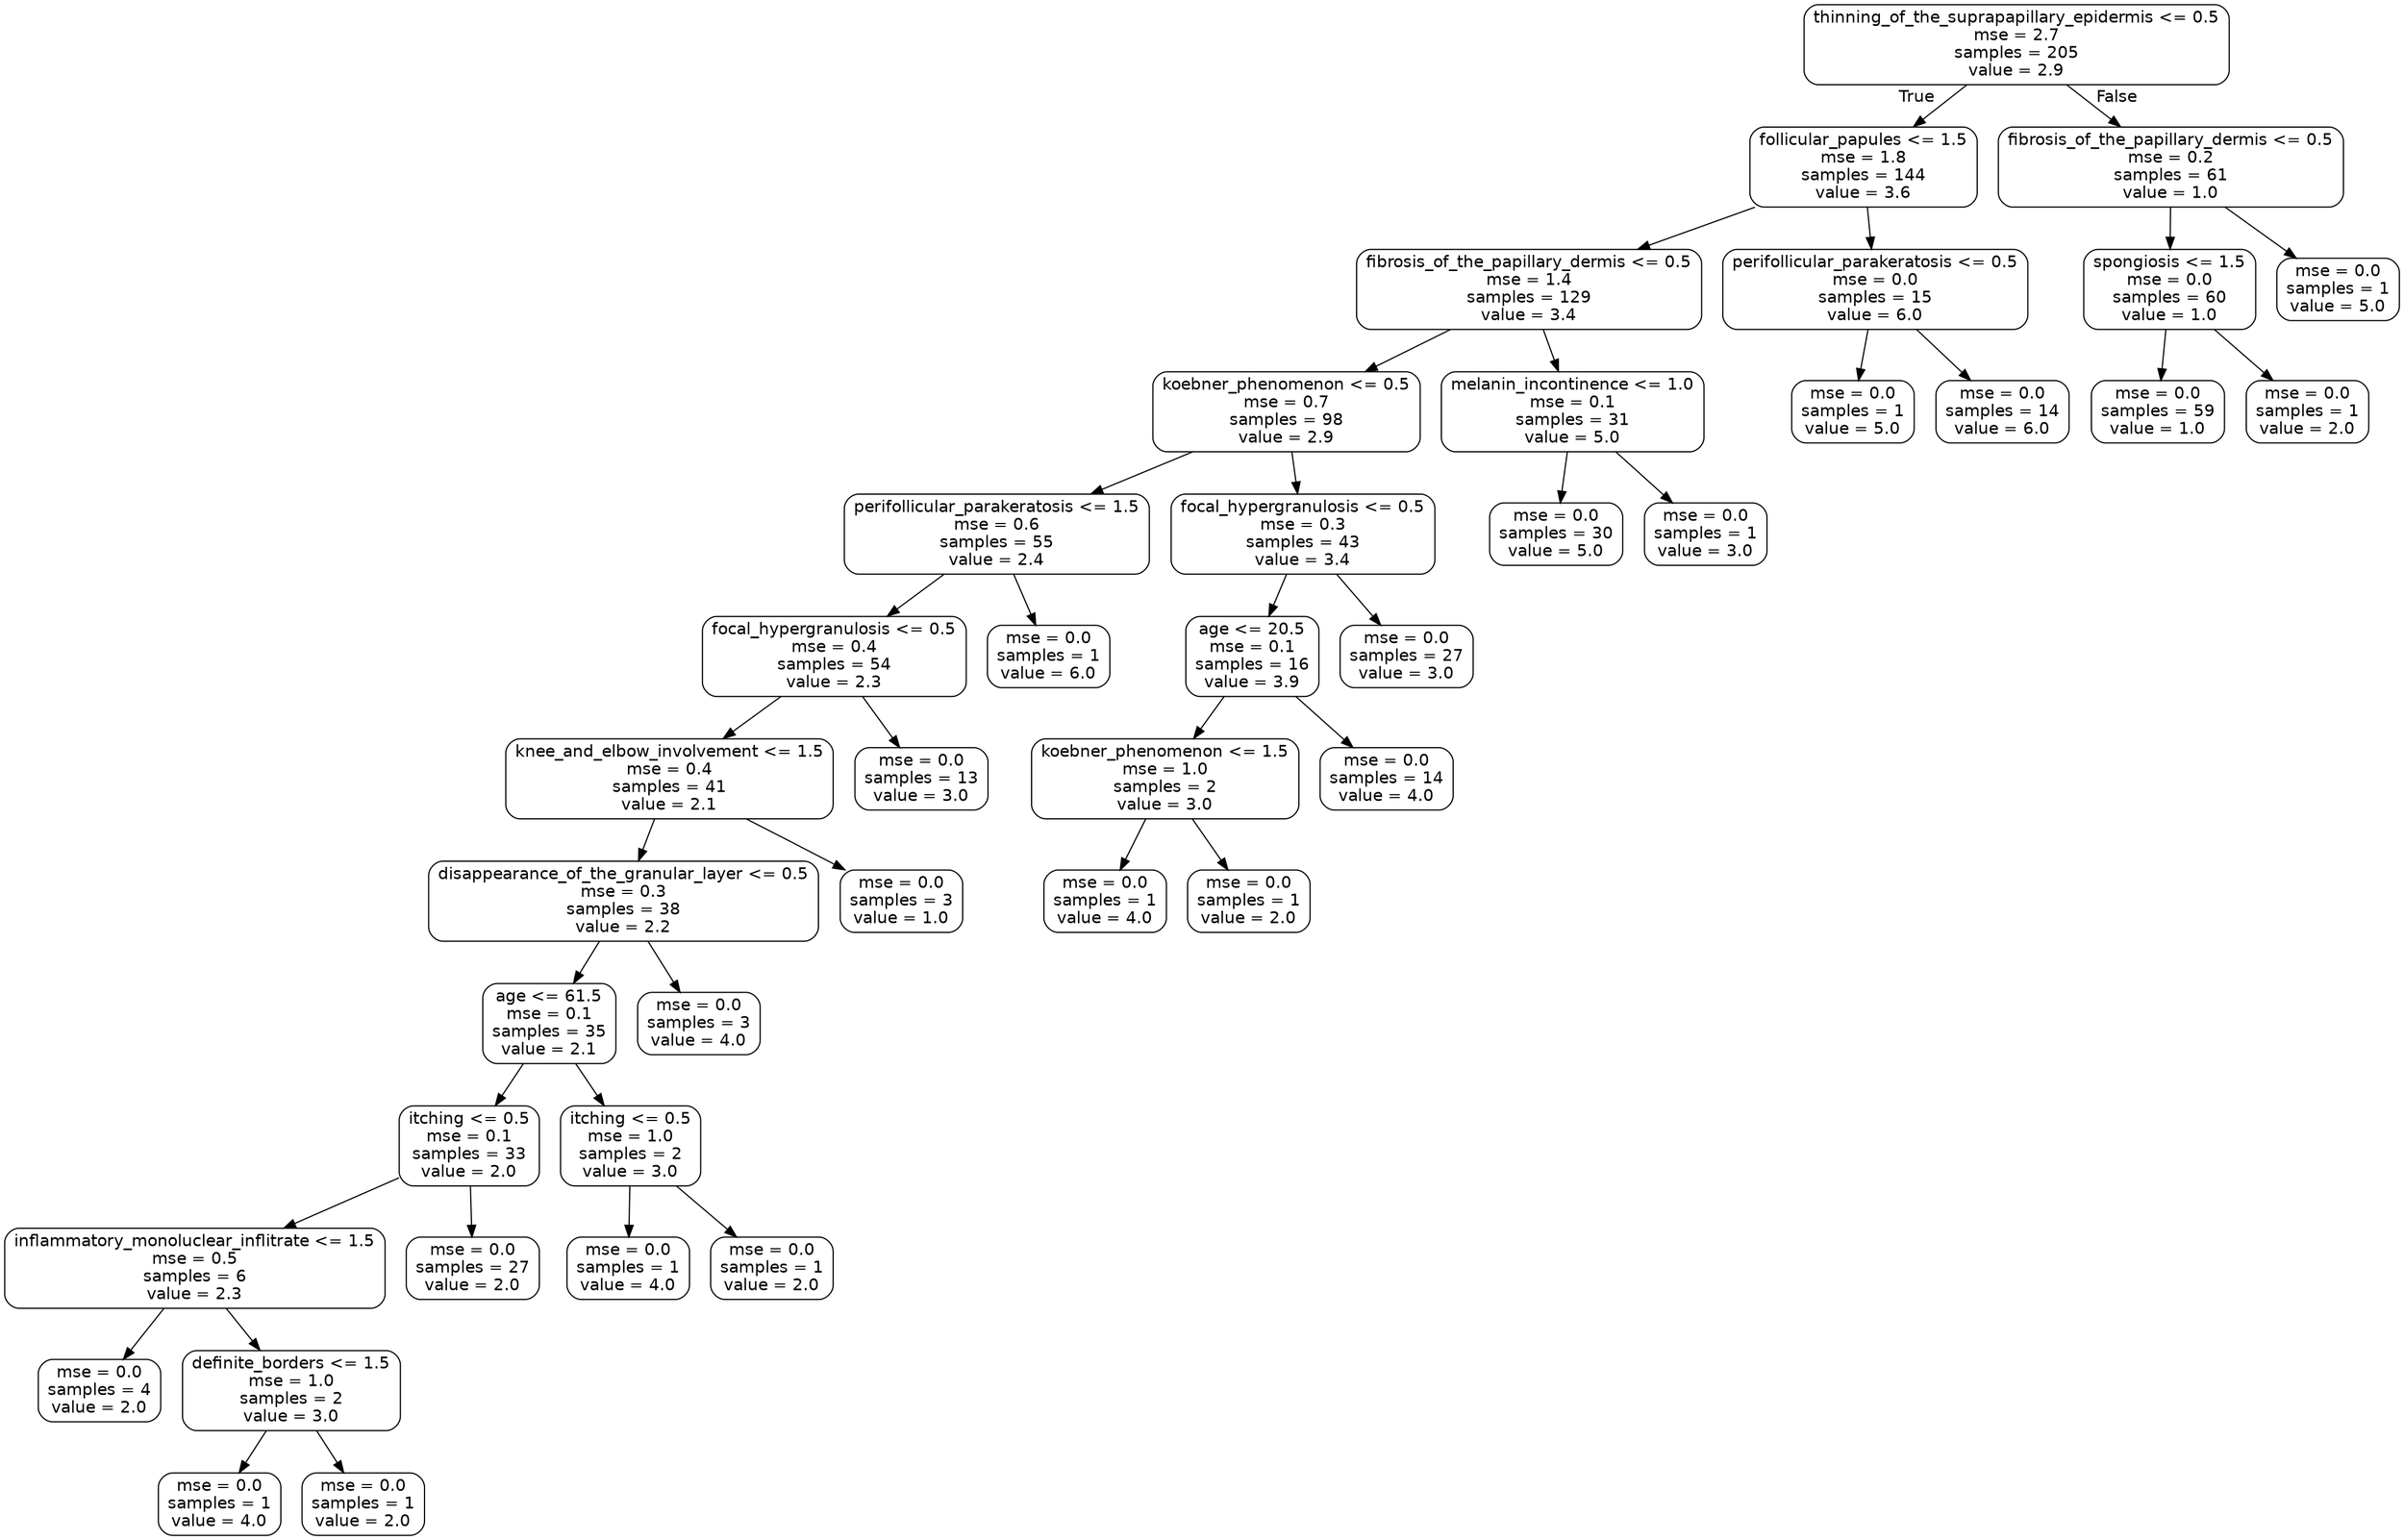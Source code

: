 digraph Tree {
node [shape=box, style="rounded", color="black", fontname=helvetica] ;
edge [fontname=helvetica] ;
0 [label="thinning_of_the_suprapapillary_epidermis <= 0.5\nmse = 2.7\nsamples = 205\nvalue = 2.9"] ;
1 [label="follicular_papules <= 1.5\nmse = 1.8\nsamples = 144\nvalue = 3.6"] ;
0 -> 1 [labeldistance=2.5, labelangle=45, headlabel="True"] ;
2 [label="fibrosis_of_the_papillary_dermis <= 0.5\nmse = 1.4\nsamples = 129\nvalue = 3.4"] ;
1 -> 2 ;
3 [label="koebner_phenomenon <= 0.5\nmse = 0.7\nsamples = 98\nvalue = 2.9"] ;
2 -> 3 ;
4 [label="perifollicular_parakeratosis <= 1.5\nmse = 0.6\nsamples = 55\nvalue = 2.4"] ;
3 -> 4 ;
5 [label="focal_hypergranulosis <= 0.5\nmse = 0.4\nsamples = 54\nvalue = 2.3"] ;
4 -> 5 ;
6 [label="knee_and_elbow_involvement <= 1.5\nmse = 0.4\nsamples = 41\nvalue = 2.1"] ;
5 -> 6 ;
7 [label="disappearance_of_the_granular_layer <= 0.5\nmse = 0.3\nsamples = 38\nvalue = 2.2"] ;
6 -> 7 ;
8 [label="age <= 61.5\nmse = 0.1\nsamples = 35\nvalue = 2.1"] ;
7 -> 8 ;
9 [label="itching <= 0.5\nmse = 0.1\nsamples = 33\nvalue = 2.0"] ;
8 -> 9 ;
10 [label="inflammatory_monoluclear_inflitrate <= 1.5\nmse = 0.5\nsamples = 6\nvalue = 2.3"] ;
9 -> 10 ;
11 [label="mse = 0.0\nsamples = 4\nvalue = 2.0"] ;
10 -> 11 ;
12 [label="definite_borders <= 1.5\nmse = 1.0\nsamples = 2\nvalue = 3.0"] ;
10 -> 12 ;
13 [label="mse = 0.0\nsamples = 1\nvalue = 4.0"] ;
12 -> 13 ;
14 [label="mse = 0.0\nsamples = 1\nvalue = 2.0"] ;
12 -> 14 ;
15 [label="mse = 0.0\nsamples = 27\nvalue = 2.0"] ;
9 -> 15 ;
16 [label="itching <= 0.5\nmse = 1.0\nsamples = 2\nvalue = 3.0"] ;
8 -> 16 ;
17 [label="mse = 0.0\nsamples = 1\nvalue = 4.0"] ;
16 -> 17 ;
18 [label="mse = 0.0\nsamples = 1\nvalue = 2.0"] ;
16 -> 18 ;
19 [label="mse = 0.0\nsamples = 3\nvalue = 4.0"] ;
7 -> 19 ;
20 [label="mse = 0.0\nsamples = 3\nvalue = 1.0"] ;
6 -> 20 ;
21 [label="mse = 0.0\nsamples = 13\nvalue = 3.0"] ;
5 -> 21 ;
22 [label="mse = 0.0\nsamples = 1\nvalue = 6.0"] ;
4 -> 22 ;
23 [label="focal_hypergranulosis <= 0.5\nmse = 0.3\nsamples = 43\nvalue = 3.4"] ;
3 -> 23 ;
24 [label="age <= 20.5\nmse = 0.1\nsamples = 16\nvalue = 3.9"] ;
23 -> 24 ;
25 [label="koebner_phenomenon <= 1.5\nmse = 1.0\nsamples = 2\nvalue = 3.0"] ;
24 -> 25 ;
26 [label="mse = 0.0\nsamples = 1\nvalue = 4.0"] ;
25 -> 26 ;
27 [label="mse = 0.0\nsamples = 1\nvalue = 2.0"] ;
25 -> 27 ;
28 [label="mse = 0.0\nsamples = 14\nvalue = 4.0"] ;
24 -> 28 ;
29 [label="mse = 0.0\nsamples = 27\nvalue = 3.0"] ;
23 -> 29 ;
30 [label="melanin_incontinence <= 1.0\nmse = 0.1\nsamples = 31\nvalue = 5.0"] ;
2 -> 30 ;
31 [label="mse = 0.0\nsamples = 30\nvalue = 5.0"] ;
30 -> 31 ;
32 [label="mse = 0.0\nsamples = 1\nvalue = 3.0"] ;
30 -> 32 ;
33 [label="perifollicular_parakeratosis <= 0.5\nmse = 0.0\nsamples = 15\nvalue = 6.0"] ;
1 -> 33 ;
34 [label="mse = 0.0\nsamples = 1\nvalue = 5.0"] ;
33 -> 34 ;
35 [label="mse = 0.0\nsamples = 14\nvalue = 6.0"] ;
33 -> 35 ;
36 [label="fibrosis_of_the_papillary_dermis <= 0.5\nmse = 0.2\nsamples = 61\nvalue = 1.0"] ;
0 -> 36 [labeldistance=2.5, labelangle=-45, headlabel="False"] ;
37 [label="spongiosis <= 1.5\nmse = 0.0\nsamples = 60\nvalue = 1.0"] ;
36 -> 37 ;
38 [label="mse = 0.0\nsamples = 59\nvalue = 1.0"] ;
37 -> 38 ;
39 [label="mse = 0.0\nsamples = 1\nvalue = 2.0"] ;
37 -> 39 ;
40 [label="mse = 0.0\nsamples = 1\nvalue = 5.0"] ;
36 -> 40 ;
}